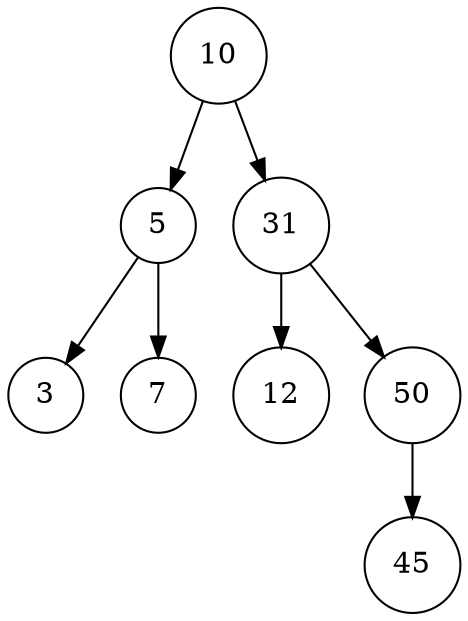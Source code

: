 digraph PreOrderBinaryTree {
node [shape=circle, style=filled, color=black, fillcolor="#FFFFFD"];
edge [color=black];
10 -> 5;
10 -> 31;
5 -> 3;
5 -> 7;
31 -> 12;
31 -> 50;
50 -> 45;
}
